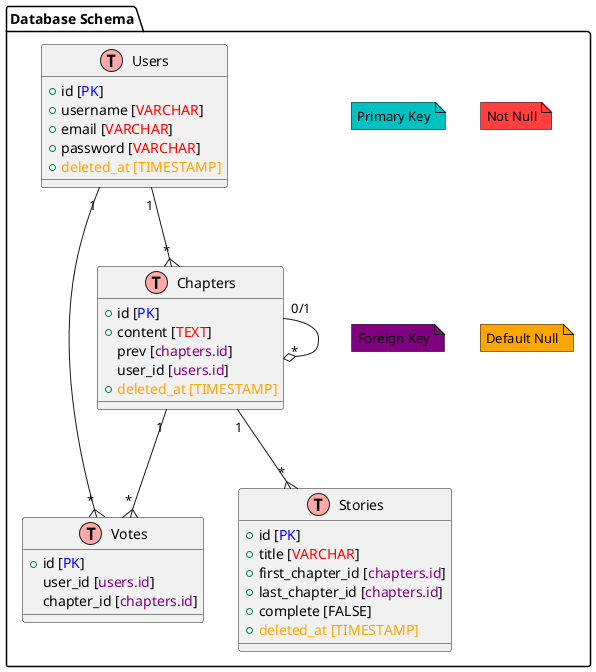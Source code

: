 @startuml

!define Table(name, desc) class name as "desc" << (T,#FFAAAA) >>
!define PrimaryKey(x) <color:blue>x</color>
!define ForeignKey(x) <color:purple>x</color>
!define NotNull(x) <color:red>x</color>
!define DefaultNull(x) <color:orange>x</color>

package "Database Schema" {
    Table(users, "Users") {
        + id [PrimaryKey(PK)]
        + username [NotNull(VARCHAR)]
        + email [NotNull(VARCHAR)]
        + password [NotNull(VARCHAR)]
        + DefaultNull(deleted_at [TIMESTAMP])
    }

    Table(chapters, "Chapters") {
        + id [PrimaryKey(PK)]
        + content [NotNull(TEXT)]
        prev [ForeignKey(chapters.id)]
        user_id [ForeignKey(users.id)]
        + DefaultNull(deleted_at [TIMESTAMP])
    }

    Table(votes, "Votes") {
        + id [PrimaryKey(PK)]
        user_id [ForeignKey(users.id)]
        chapter_id [ForeignKey(chapters.id)]
    }

    Table(stories, "Stories") {
        + id [PrimaryKey(PK)]
        + title [NotNull(VARCHAR)]
        + first_chapter_id [ForeignKey(chapters.id)]
        + last_chapter_id [ForeignKey(chapters.id)]
        + complete [FALSE]
        + DefaultNull(deleted_at [TIMESTAMP])
    }

    note "Primary Key" as note_pk #00C0C0
    note "Not Null" as note_notnull #FF4040
    note "Foreign Key" as note_fk #800080
    note "Default Null" as note_default #FFA500

    users --{ chapters : "1"  "*"
    chapters --o chapters : "0/1"  "*"
    users --{ votes : "1"  "*"
    chapters --{ votes : "1"  "*"
    chapters --{ stories : "1"  "*"
}

@enduml

